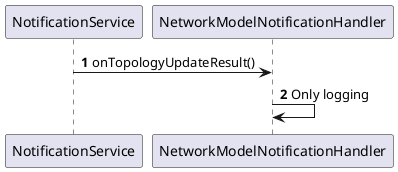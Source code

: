 @startuml
'https://plantuml.com/sequence-diagram

autonumber

participant NotificationService
participant NetworkModelNotificationHandler

NotificationService -> NetworkModelNotificationHandler: onTopologyUpdateResult()
NetworkModelNotificationHandler -> NetworkModelNotificationHandler: Only logging



@enduml
